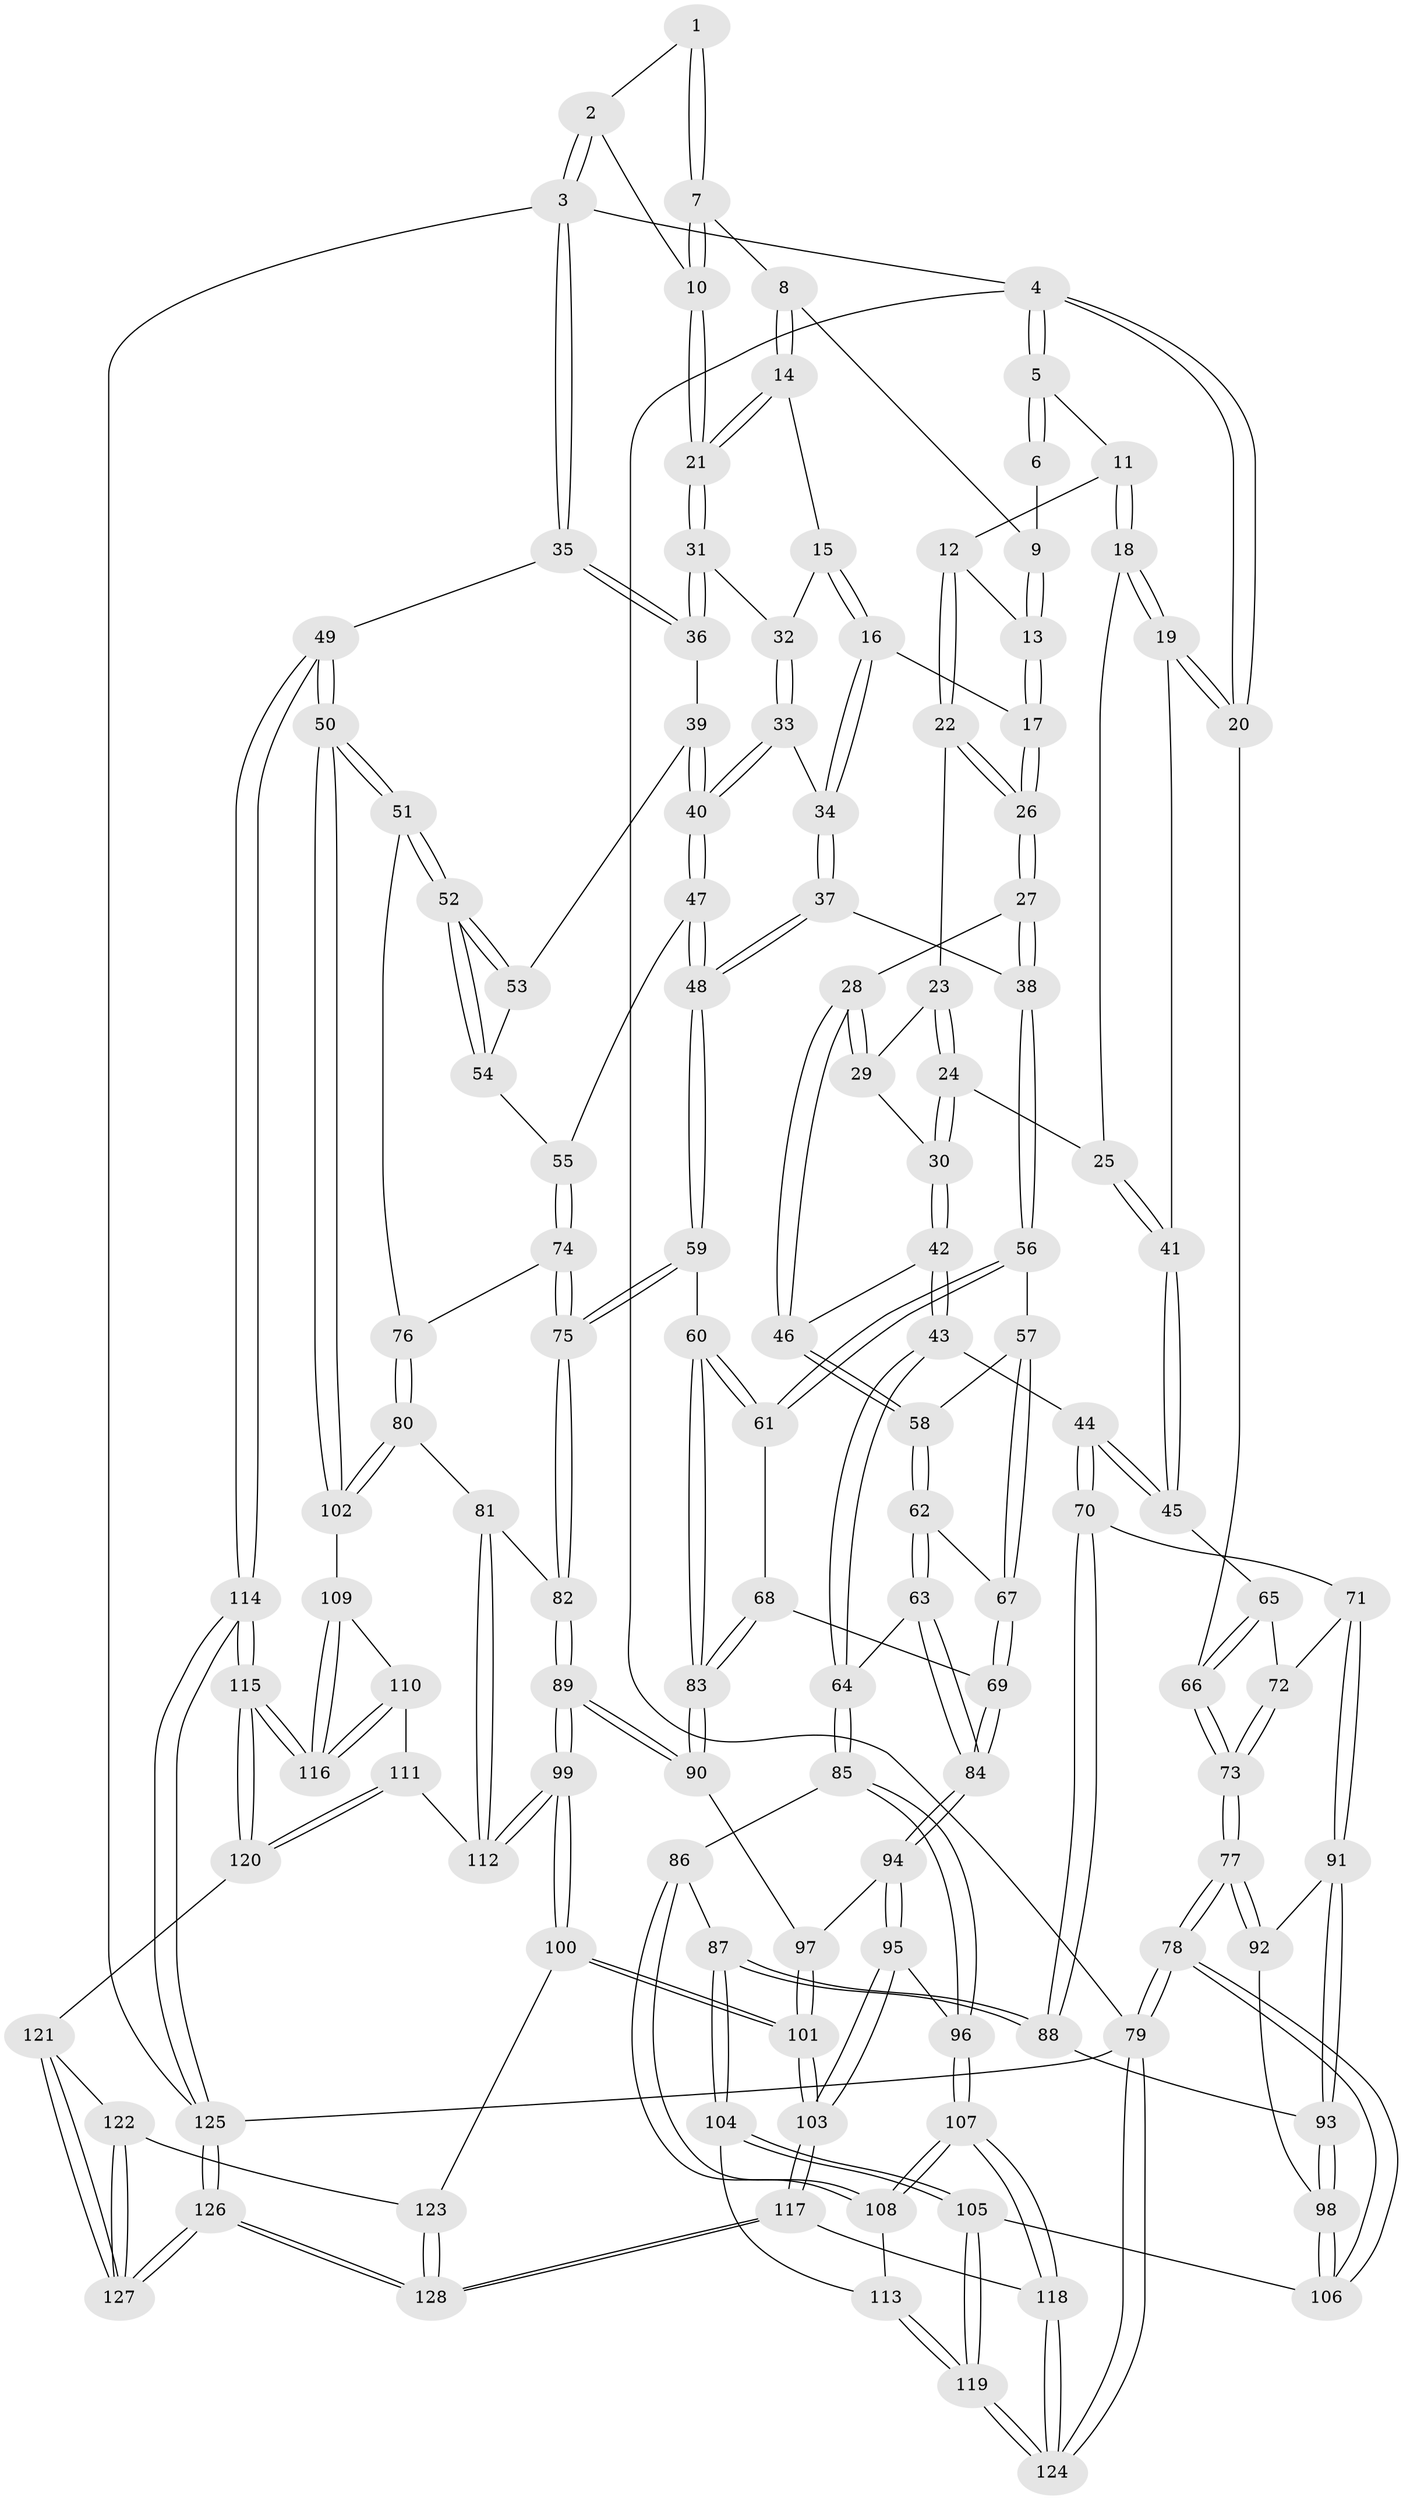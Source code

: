 // coarse degree distribution, {3: 0.10256410256410256, 5: 0.34615384615384615, 6: 0.10256410256410256, 4: 0.4230769230769231, 7: 0.01282051282051282, 2: 0.01282051282051282}
// Generated by graph-tools (version 1.1) at 2025/42/03/06/25 10:42:33]
// undirected, 128 vertices, 317 edges
graph export_dot {
graph [start="1"]
  node [color=gray90,style=filled];
  1 [pos="+0.8151191833867084+0"];
  2 [pos="+1+0"];
  3 [pos="+1+0"];
  4 [pos="+0+0"];
  5 [pos="+0.2693357223681761+0"];
  6 [pos="+0.7059159244104556+0"];
  7 [pos="+0.8481757781034722+0.11016077581330802"];
  8 [pos="+0.7038172427356442+0.10712581429987275"];
  9 [pos="+0.6709932605666395+0.08743943491062313"];
  10 [pos="+0.9061569466607655+0.17544717118400227"];
  11 [pos="+0.274536394622254+0"];
  12 [pos="+0.36649556207296763+0.007509809964996299"];
  13 [pos="+0.6150843110732425+0.11112605698907721"];
  14 [pos="+0.7153710073556028+0.2272019616596188"];
  15 [pos="+0.7007433951027378+0.24678804754193145"];
  16 [pos="+0.6759019981112327+0.26520825982879037"];
  17 [pos="+0.593643243248988+0.23251747071943477"];
  18 [pos="+0.15639727560986882+0.23302902432595982"];
  19 [pos="+0+0.2607664984204372"];
  20 [pos="+0+0.23960617287188948"];
  21 [pos="+0.9140924967201824+0.1913906165502638"];
  22 [pos="+0.3764099937076129+0.05293947445675886"];
  23 [pos="+0.3652796918839975+0.1379118639370415"];
  24 [pos="+0.2470246375052717+0.30403267881000856"];
  25 [pos="+0.19269433588971896+0.29494702776599774"];
  26 [pos="+0.5306937123383653+0.26357196178411374"];
  27 [pos="+0.49056793855546404+0.36016611884521416"];
  28 [pos="+0.48008129288808105+0.3641996387047514"];
  29 [pos="+0.369851909088033+0.19204856250695054"];
  30 [pos="+0.33112686842680455+0.3468017549368571"];
  31 [pos="+0.9348664097632047+0.21477353855515566"];
  32 [pos="+0.7602053256150537+0.27851493621456563"];
  33 [pos="+0.7860753603169874+0.3652575068546592"];
  34 [pos="+0.690252914042035+0.3509109488133538"];
  35 [pos="+1+0.2715256213311815"];
  36 [pos="+0.9683521965765479+0.246752689842261"];
  37 [pos="+0.6317003071355887+0.4160247478309081"];
  38 [pos="+0.5901145956753158+0.4125643764973926"];
  39 [pos="+0.9100879071004253+0.31933185769245065"];
  40 [pos="+0.8308408006696637+0.38099214841167434"];
  41 [pos="+0.14403888190584427+0.418768242065252"];
  42 [pos="+0.3567866824540618+0.3768850507459981"];
  43 [pos="+0.22614584979110144+0.528961493552497"];
  44 [pos="+0.22113250056636294+0.5294764271903626"];
  45 [pos="+0.14410976502184888+0.4486732161724607"];
  46 [pos="+0.4418765199461277+0.388353913862787"];
  47 [pos="+0.8136221695166482+0.47179288400591507"];
  48 [pos="+0.6960789618236163+0.5110247041334705"];
  49 [pos="+1+0.6431666226090803"];
  50 [pos="+1+0.6402318091277511"];
  51 [pos="+1+0.5884426351259882"];
  52 [pos="+1+0.5510887756069486"];
  53 [pos="+0.9374578892262149+0.43881526521547287"];
  54 [pos="+0.8763385078818211+0.5049019645825836"];
  55 [pos="+0.8341508360916836+0.49705143141544506"];
  56 [pos="+0.556922415654124+0.5191870718065784"];
  57 [pos="+0.5321036585853613+0.522793572377373"];
  58 [pos="+0.4427678578324596+0.475843496233148"];
  59 [pos="+0.6781996944964267+0.5727234100967976"];
  60 [pos="+0.6773102568241904+0.5733002617412939"];
  61 [pos="+0.5886481385476536+0.5607114952147813"];
  62 [pos="+0.43215812109738627+0.5061469759034529"];
  63 [pos="+0.37574020831177485+0.5628987100542387"];
  64 [pos="+0.330754160061316+0.5817771580691282"];
  65 [pos="+0.09331289155164946+0.46165749652452537"];
  66 [pos="+0+0.2431227997626307"];
  67 [pos="+0.4976615673959243+0.5870177814720646"];
  68 [pos="+0.5500490242531588+0.5952672905964139"];
  69 [pos="+0.5051140862975053+0.6183069127647963"];
  70 [pos="+0.21491570212961378+0.5400322373868044"];
  71 [pos="+0.0733745734254201+0.6103591902254224"];
  72 [pos="+0.02943883800969138+0.5105066759585288"];
  73 [pos="+0+0.5361222170439688"];
  74 [pos="+0.8334737154131484+0.5534873338821956"];
  75 [pos="+0.7518342240106978+0.6235052878945776"];
  76 [pos="+0.8431576334763744+0.5693035267296347"];
  77 [pos="+0+0.6501730298451321"];
  78 [pos="+0+0.8117374950746797"];
  79 [pos="+0+1"];
  80 [pos="+0.8817133017317426+0.683321145122212"];
  81 [pos="+0.8704047144615996+0.687157808573167"];
  82 [pos="+0.7923548116712167+0.697073456631191"];
  83 [pos="+0.6324083011251856+0.6656263823851504"];
  84 [pos="+0.4944824543961083+0.6452751315660226"];
  85 [pos="+0.35583627461846723+0.6904019408448332"];
  86 [pos="+0.23539166043901982+0.7157256125246505"];
  87 [pos="+0.20766503398057903+0.7061089288703335"];
  88 [pos="+0.19571788364165135+0.692735916291218"];
  89 [pos="+0.6968978530187233+0.8163036182114104"];
  90 [pos="+0.6313945116229857+0.6687680043336972"];
  91 [pos="+0.05075731438739447+0.6466511938036329"];
  92 [pos="+0+0.6565180927986791"];
  93 [pos="+0.10936043405168075+0.7101998662844106"];
  94 [pos="+0.49424675517224276+0.6803136549515937"];
  95 [pos="+0.44146865228780674+0.7451415850138524"];
  96 [pos="+0.41818091663391316+0.7521802529889552"];
  97 [pos="+0.5182994052079372+0.6823023056639729"];
  98 [pos="+0.07687308020331346+0.7998182438108206"];
  99 [pos="+0.6918579269337295+0.8395748830551828"];
  100 [pos="+0.6905889633522002+0.8416846349546665"];
  101 [pos="+0.6888864452287559+0.8427805034021916"];
  102 [pos="+0.9773649328703203+0.688397068400982"];
  103 [pos="+0.6413025948643739+0.8803869238065319"];
  104 [pos="+0.18340149924892493+0.8132176473906295"];
  105 [pos="+0.07673655638545793+0.8046111155446556"];
  106 [pos="+0.07617830596836632+0.8038691997783338"];
  107 [pos="+0.35490070571236265+0.8684045218802801"];
  108 [pos="+0.29482683498613094+0.8343641320274647"];
  109 [pos="+0.9366945709589944+0.765000965832187"];
  110 [pos="+0.9070543182560458+0.8107275938197405"];
  111 [pos="+0.8670437413902163+0.8336157679033199"];
  112 [pos="+0.8508947236322856+0.8284796183389549"];
  113 [pos="+0.19477220800143027+0.8263347218802897"];
  114 [pos="+1+1"];
  115 [pos="+1+0.9822467007414839"];
  116 [pos="+0.9612705475419155+0.8780060550471753"];
  117 [pos="+0.4927615677746537+1"];
  118 [pos="+0.3760053189476165+1"];
  119 [pos="+0.1116532179483859+1"];
  120 [pos="+0.8872203818908287+0.8816973029606852"];
  121 [pos="+0.8321939362459371+0.9133137286625446"];
  122 [pos="+0.7306382206794958+0.8710414869581639"];
  123 [pos="+0.7134914951730467+0.8610203200416133"];
  124 [pos="+0.10604623839992286+1"];
  125 [pos="+1+1"];
  126 [pos="+1+1"];
  127 [pos="+0.9426396096128298+1"];
  128 [pos="+0.9928760677389694+1"];
  1 -- 2;
  1 -- 7;
  1 -- 7;
  2 -- 3;
  2 -- 3;
  2 -- 10;
  3 -- 4;
  3 -- 35;
  3 -- 35;
  3 -- 125;
  4 -- 5;
  4 -- 5;
  4 -- 20;
  4 -- 20;
  4 -- 79;
  5 -- 6;
  5 -- 6;
  5 -- 11;
  6 -- 9;
  7 -- 8;
  7 -- 10;
  7 -- 10;
  8 -- 9;
  8 -- 14;
  8 -- 14;
  9 -- 13;
  9 -- 13;
  10 -- 21;
  10 -- 21;
  11 -- 12;
  11 -- 18;
  11 -- 18;
  12 -- 13;
  12 -- 22;
  12 -- 22;
  13 -- 17;
  13 -- 17;
  14 -- 15;
  14 -- 21;
  14 -- 21;
  15 -- 16;
  15 -- 16;
  15 -- 32;
  16 -- 17;
  16 -- 34;
  16 -- 34;
  17 -- 26;
  17 -- 26;
  18 -- 19;
  18 -- 19;
  18 -- 25;
  19 -- 20;
  19 -- 20;
  19 -- 41;
  20 -- 66;
  21 -- 31;
  21 -- 31;
  22 -- 23;
  22 -- 26;
  22 -- 26;
  23 -- 24;
  23 -- 24;
  23 -- 29;
  24 -- 25;
  24 -- 30;
  24 -- 30;
  25 -- 41;
  25 -- 41;
  26 -- 27;
  26 -- 27;
  27 -- 28;
  27 -- 38;
  27 -- 38;
  28 -- 29;
  28 -- 29;
  28 -- 46;
  28 -- 46;
  29 -- 30;
  30 -- 42;
  30 -- 42;
  31 -- 32;
  31 -- 36;
  31 -- 36;
  32 -- 33;
  32 -- 33;
  33 -- 34;
  33 -- 40;
  33 -- 40;
  34 -- 37;
  34 -- 37;
  35 -- 36;
  35 -- 36;
  35 -- 49;
  36 -- 39;
  37 -- 38;
  37 -- 48;
  37 -- 48;
  38 -- 56;
  38 -- 56;
  39 -- 40;
  39 -- 40;
  39 -- 53;
  40 -- 47;
  40 -- 47;
  41 -- 45;
  41 -- 45;
  42 -- 43;
  42 -- 43;
  42 -- 46;
  43 -- 44;
  43 -- 64;
  43 -- 64;
  44 -- 45;
  44 -- 45;
  44 -- 70;
  44 -- 70;
  45 -- 65;
  46 -- 58;
  46 -- 58;
  47 -- 48;
  47 -- 48;
  47 -- 55;
  48 -- 59;
  48 -- 59;
  49 -- 50;
  49 -- 50;
  49 -- 114;
  49 -- 114;
  50 -- 51;
  50 -- 51;
  50 -- 102;
  50 -- 102;
  51 -- 52;
  51 -- 52;
  51 -- 76;
  52 -- 53;
  52 -- 53;
  52 -- 54;
  52 -- 54;
  53 -- 54;
  54 -- 55;
  55 -- 74;
  55 -- 74;
  56 -- 57;
  56 -- 61;
  56 -- 61;
  57 -- 58;
  57 -- 67;
  57 -- 67;
  58 -- 62;
  58 -- 62;
  59 -- 60;
  59 -- 75;
  59 -- 75;
  60 -- 61;
  60 -- 61;
  60 -- 83;
  60 -- 83;
  61 -- 68;
  62 -- 63;
  62 -- 63;
  62 -- 67;
  63 -- 64;
  63 -- 84;
  63 -- 84;
  64 -- 85;
  64 -- 85;
  65 -- 66;
  65 -- 66;
  65 -- 72;
  66 -- 73;
  66 -- 73;
  67 -- 69;
  67 -- 69;
  68 -- 69;
  68 -- 83;
  68 -- 83;
  69 -- 84;
  69 -- 84;
  70 -- 71;
  70 -- 88;
  70 -- 88;
  71 -- 72;
  71 -- 91;
  71 -- 91;
  72 -- 73;
  72 -- 73;
  73 -- 77;
  73 -- 77;
  74 -- 75;
  74 -- 75;
  74 -- 76;
  75 -- 82;
  75 -- 82;
  76 -- 80;
  76 -- 80;
  77 -- 78;
  77 -- 78;
  77 -- 92;
  77 -- 92;
  78 -- 79;
  78 -- 79;
  78 -- 106;
  78 -- 106;
  79 -- 124;
  79 -- 124;
  79 -- 125;
  80 -- 81;
  80 -- 102;
  80 -- 102;
  81 -- 82;
  81 -- 112;
  81 -- 112;
  82 -- 89;
  82 -- 89;
  83 -- 90;
  83 -- 90;
  84 -- 94;
  84 -- 94;
  85 -- 86;
  85 -- 96;
  85 -- 96;
  86 -- 87;
  86 -- 108;
  86 -- 108;
  87 -- 88;
  87 -- 88;
  87 -- 104;
  87 -- 104;
  88 -- 93;
  89 -- 90;
  89 -- 90;
  89 -- 99;
  89 -- 99;
  90 -- 97;
  91 -- 92;
  91 -- 93;
  91 -- 93;
  92 -- 98;
  93 -- 98;
  93 -- 98;
  94 -- 95;
  94 -- 95;
  94 -- 97;
  95 -- 96;
  95 -- 103;
  95 -- 103;
  96 -- 107;
  96 -- 107;
  97 -- 101;
  97 -- 101;
  98 -- 106;
  98 -- 106;
  99 -- 100;
  99 -- 100;
  99 -- 112;
  99 -- 112;
  100 -- 101;
  100 -- 101;
  100 -- 123;
  101 -- 103;
  101 -- 103;
  102 -- 109;
  103 -- 117;
  103 -- 117;
  104 -- 105;
  104 -- 105;
  104 -- 113;
  105 -- 106;
  105 -- 119;
  105 -- 119;
  107 -- 108;
  107 -- 108;
  107 -- 118;
  107 -- 118;
  108 -- 113;
  109 -- 110;
  109 -- 116;
  109 -- 116;
  110 -- 111;
  110 -- 116;
  110 -- 116;
  111 -- 112;
  111 -- 120;
  111 -- 120;
  113 -- 119;
  113 -- 119;
  114 -- 115;
  114 -- 115;
  114 -- 125;
  114 -- 125;
  115 -- 116;
  115 -- 116;
  115 -- 120;
  115 -- 120;
  117 -- 118;
  117 -- 128;
  117 -- 128;
  118 -- 124;
  118 -- 124;
  119 -- 124;
  119 -- 124;
  120 -- 121;
  121 -- 122;
  121 -- 127;
  121 -- 127;
  122 -- 123;
  122 -- 127;
  122 -- 127;
  123 -- 128;
  123 -- 128;
  125 -- 126;
  125 -- 126;
  126 -- 127;
  126 -- 127;
  126 -- 128;
  126 -- 128;
}
